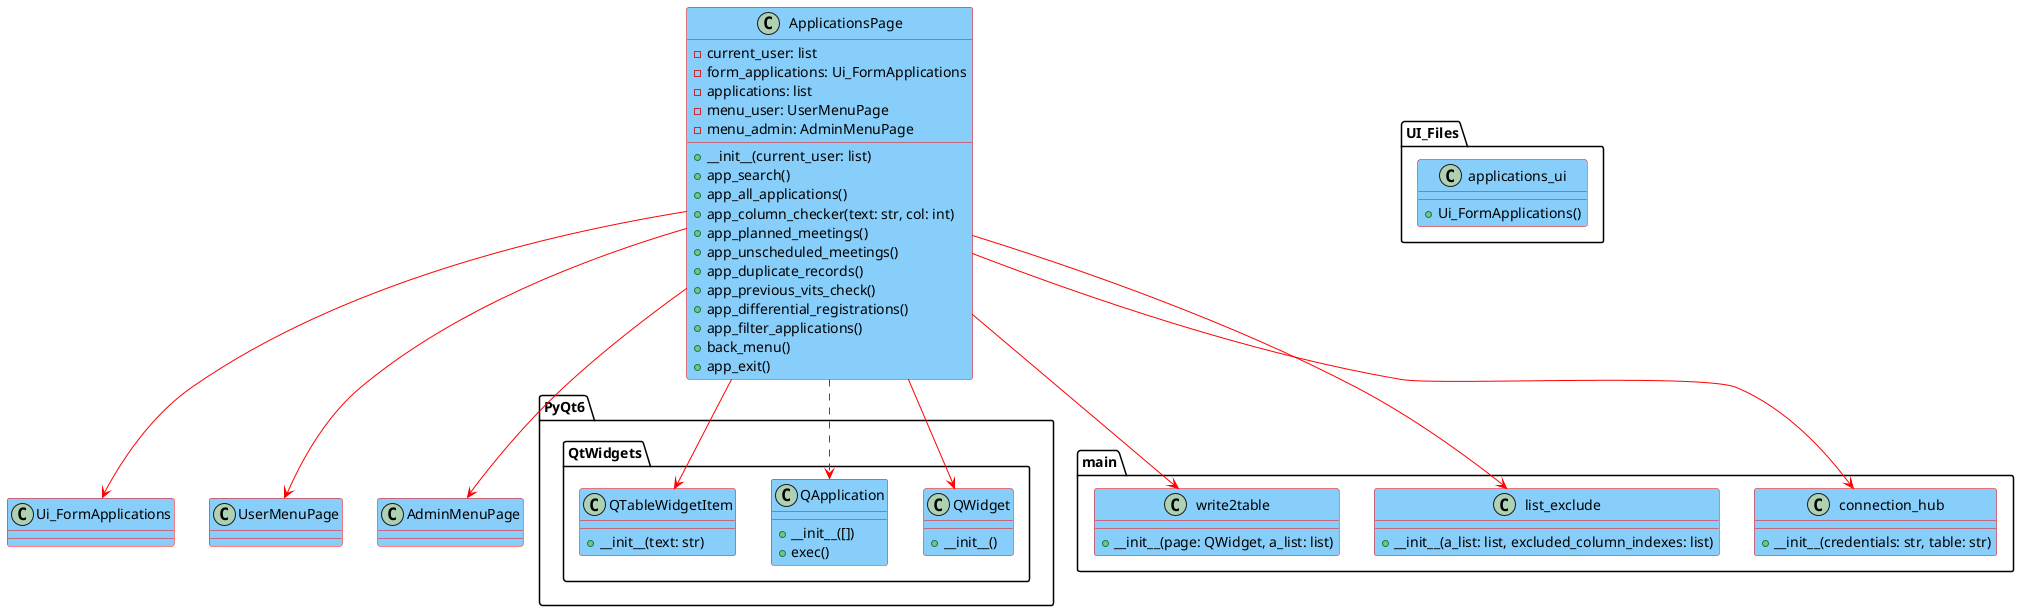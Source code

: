 @startuml

skinparam class {
    BackgroundColor LightSkyBlue
}

skinparam classBorder {
    Color red
}

skinparam arrowColor red

package "PyQt6.QtWidgets" {
    class "QWidget" {
        + __init__()
    }

    class "QApplication" {
        + __init__([])
        + exec()
    }

    class "QTableWidgetItem" {
        + __init__(text: str)
    }
}

package "main" {
    class "connection_hub" {
        + __init__(credentials: str, table: str)
    }

    class "list_exclude" {
        + __init__(a_list: list, excluded_column_indexes: list)
    }

    class "write2table" {
        + __init__(page: QWidget, a_list: list)
    }
}

package "UI_Files" {
    class "applications_ui" {
        + Ui_FormApplications()
    }
}

class "ApplicationsPage" {
    - current_user: list
    - form_applications: Ui_FormApplications
    - applications: list
    - menu_user: UserMenuPage
    - menu_admin: AdminMenuPage
    + __init__(current_user: list)
    + app_search()
    + app_all_applications()
    + app_column_checker(text: str, col: int)
    + app_planned_meetings()
    + app_unscheduled_meetings()
    + app_duplicate_records()
    + app_previous_vits_check()
    + app_differential_registrations()
    + app_filter_applications()
    + back_menu()
    + app_exit()
}

ApplicationsPage --> QWidget
ApplicationsPage --> Ui_FormApplications
ApplicationsPage --> UserMenuPage
ApplicationsPage --> AdminMenuPage
ApplicationsPage --> connection_hub
ApplicationsPage --> list_exclude
ApplicationsPage --> write2table
ApplicationsPage --> QTableWidgetItem

ApplicationsPage ..> QApplication

@enduml

